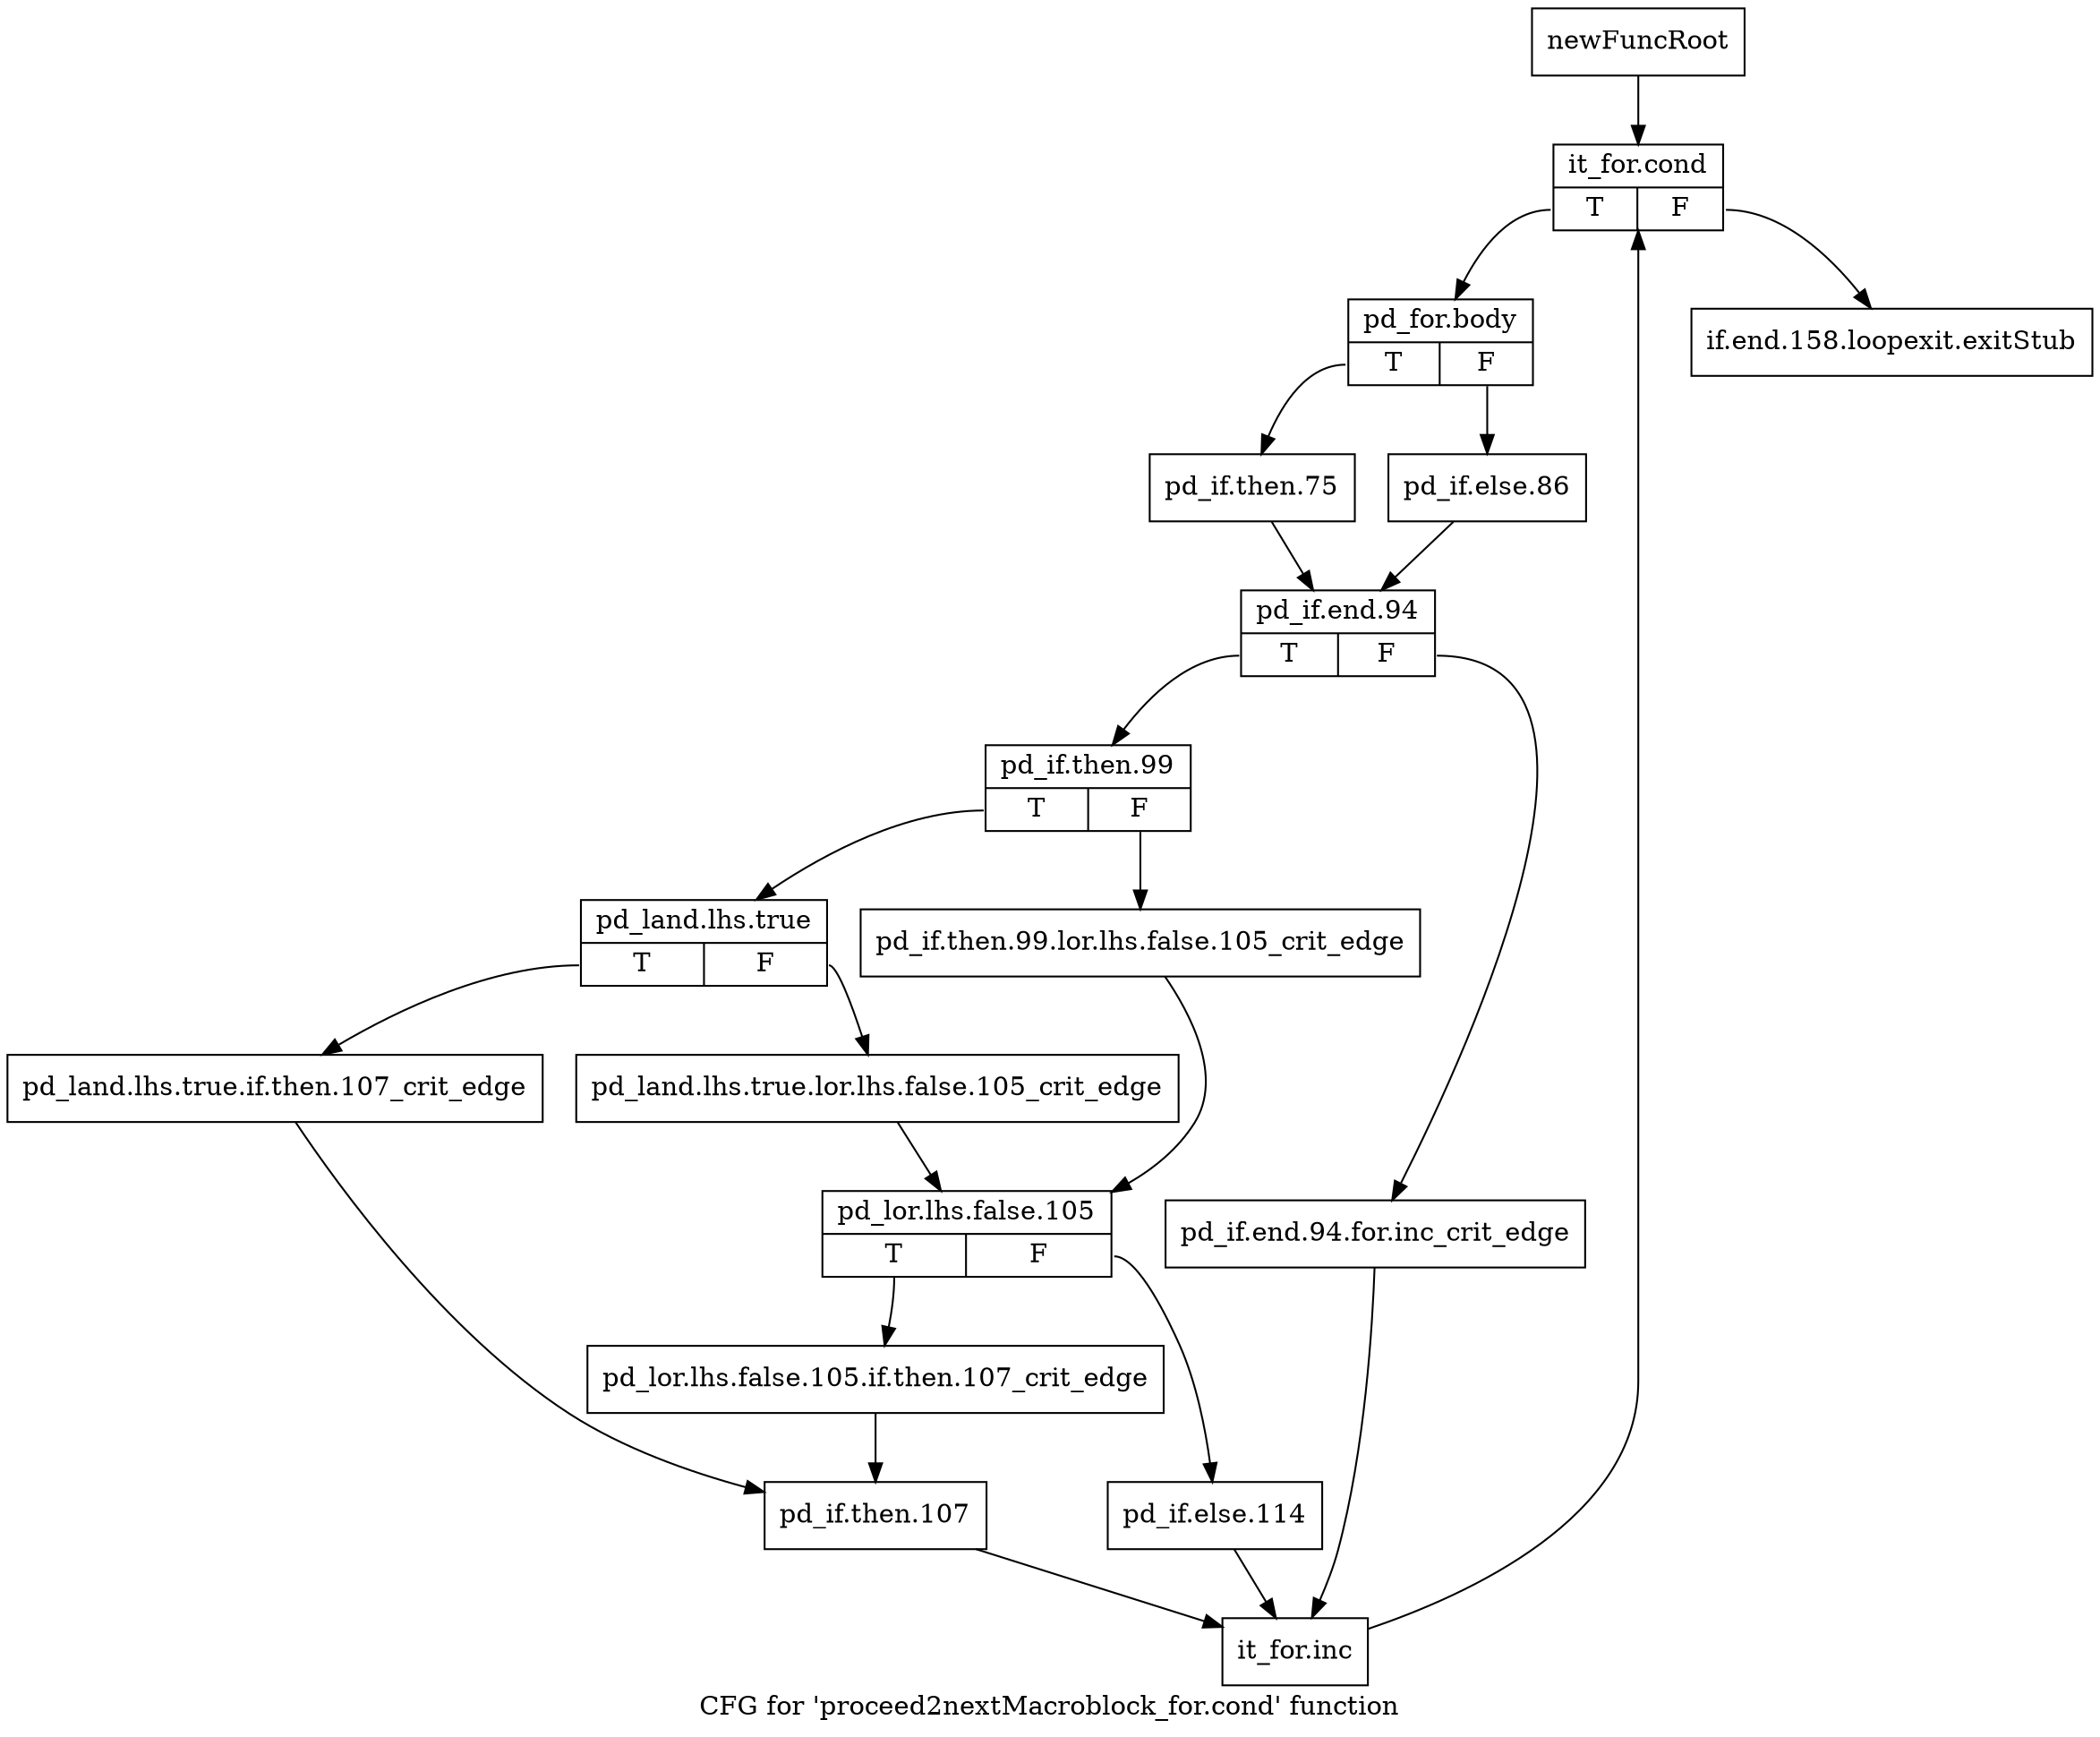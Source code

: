 digraph "CFG for 'proceed2nextMacroblock_for.cond' function" {
	label="CFG for 'proceed2nextMacroblock_for.cond' function";

	Node0x228f810 [shape=record,label="{newFuncRoot}"];
	Node0x228f810 -> Node0x228f8b0;
	Node0x228f860 [shape=record,label="{if.end.158.loopexit.exitStub}"];
	Node0x228f8b0 [shape=record,label="{it_for.cond|{<s0>T|<s1>F}}"];
	Node0x228f8b0:s0 -> Node0x228f900;
	Node0x228f8b0:s1 -> Node0x228f860;
	Node0x228f900 [shape=record,label="{pd_for.body|{<s0>T|<s1>F}}"];
	Node0x228f900:s0 -> Node0x228f9a0;
	Node0x228f900:s1 -> Node0x228f950;
	Node0x228f950 [shape=record,label="{pd_if.else.86}"];
	Node0x228f950 -> Node0x228f9f0;
	Node0x228f9a0 [shape=record,label="{pd_if.then.75}"];
	Node0x228f9a0 -> Node0x228f9f0;
	Node0x228f9f0 [shape=record,label="{pd_if.end.94|{<s0>T|<s1>F}}"];
	Node0x228f9f0:s0 -> Node0x228fa90;
	Node0x228f9f0:s1 -> Node0x228fa40;
	Node0x228fa40 [shape=record,label="{pd_if.end.94.for.inc_crit_edge}"];
	Node0x228fa40 -> Node0x2588f10;
	Node0x228fa90 [shape=record,label="{pd_if.then.99|{<s0>T|<s1>F}}"];
	Node0x228fa90:s0 -> Node0x2588ce0;
	Node0x228fa90:s1 -> Node0x2588c90;
	Node0x2588c90 [shape=record,label="{pd_if.then.99.lor.lhs.false.105_crit_edge}"];
	Node0x2588c90 -> Node0x2588d80;
	Node0x2588ce0 [shape=record,label="{pd_land.lhs.true|{<s0>T|<s1>F}}"];
	Node0x2588ce0:s0 -> Node0x2588e70;
	Node0x2588ce0:s1 -> Node0x2588d30;
	Node0x2588d30 [shape=record,label="{pd_land.lhs.true.lor.lhs.false.105_crit_edge}"];
	Node0x2588d30 -> Node0x2588d80;
	Node0x2588d80 [shape=record,label="{pd_lor.lhs.false.105|{<s0>T|<s1>F}}"];
	Node0x2588d80:s0 -> Node0x2588e20;
	Node0x2588d80:s1 -> Node0x2588dd0;
	Node0x2588dd0 [shape=record,label="{pd_if.else.114}"];
	Node0x2588dd0 -> Node0x2588f10;
	Node0x2588e20 [shape=record,label="{pd_lor.lhs.false.105.if.then.107_crit_edge}"];
	Node0x2588e20 -> Node0x2588ec0;
	Node0x2588e70 [shape=record,label="{pd_land.lhs.true.if.then.107_crit_edge}"];
	Node0x2588e70 -> Node0x2588ec0;
	Node0x2588ec0 [shape=record,label="{pd_if.then.107}"];
	Node0x2588ec0 -> Node0x2588f10;
	Node0x2588f10 [shape=record,label="{it_for.inc}"];
	Node0x2588f10 -> Node0x228f8b0;
}

